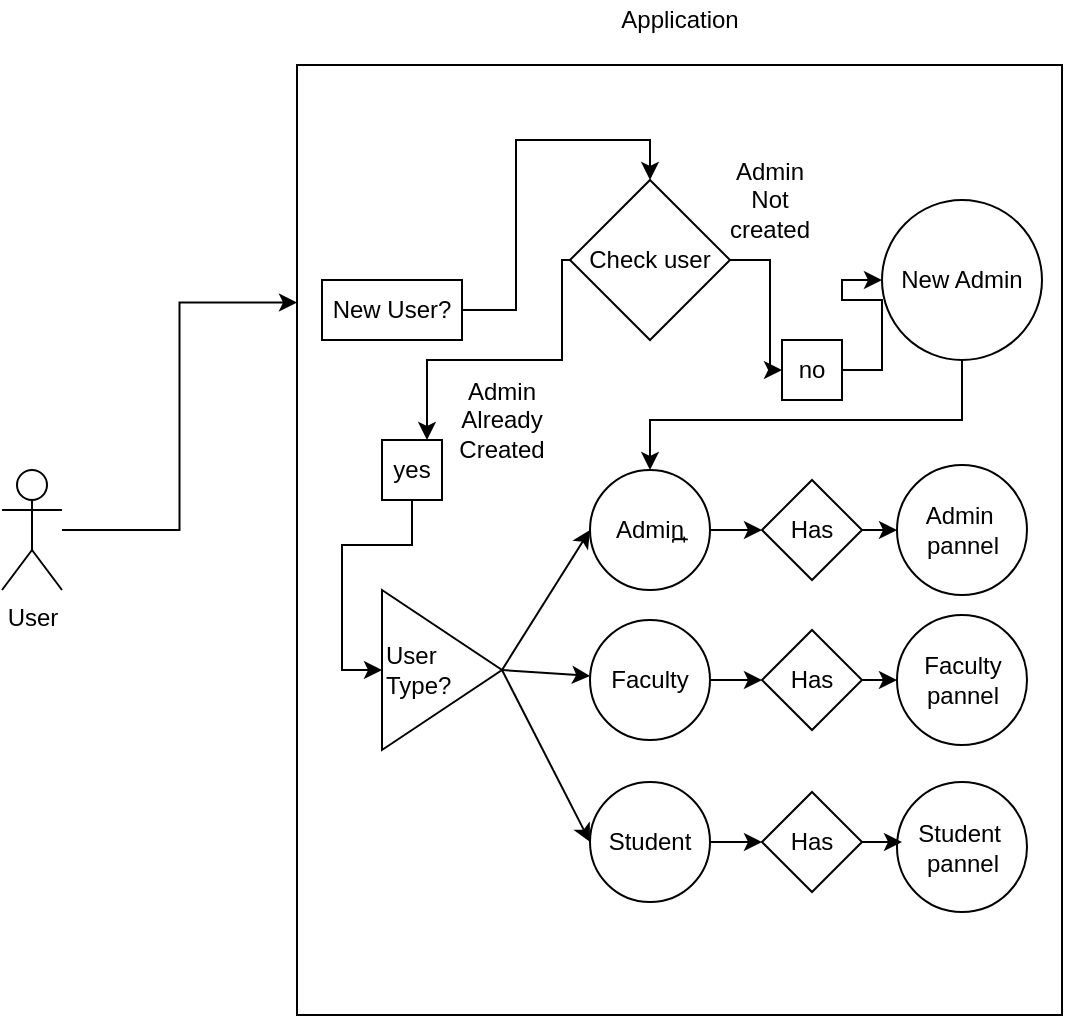 <mxfile version="15.3.8" type="github"><diagram id="rbG1sxvZhfaIDD84UBmc" name="Page-1"><mxGraphModel dx="969" dy="601" grid="1" gridSize="10" guides="1" tooltips="1" connect="1" arrows="1" fold="1" page="1" pageScale="1" pageWidth="827" pageHeight="1169" math="0" shadow="0"><root><mxCell id="0"/><mxCell id="1" parent="0"/><mxCell id="4PU7CX9_iumAhms8JahG-17" value="" style="edgeStyle=orthogonalEdgeStyle;rounded=0;orthogonalLoop=1;jettySize=auto;html=1;entryX=0.25;entryY=1;entryDx=0;entryDy=0;" edge="1" parent="1" source="4PU7CX9_iumAhms8JahG-1" target="4PU7CX9_iumAhms8JahG-2"><mxGeometry relative="1" as="geometry"><mxPoint x="200" y="305" as="targetPoint"/></mxGeometry></mxCell><mxCell id="4PU7CX9_iumAhms8JahG-1" value="User" style="shape=umlActor;verticalLabelPosition=bottom;verticalAlign=top;html=1;outlineConnect=0;" vertex="1" parent="1"><mxGeometry x="90" y="275" width="30" height="60" as="geometry"/></mxCell><mxCell id="4PU7CX9_iumAhms8JahG-2" value="t" style="rounded=0;whiteSpace=wrap;html=1;rotation=90;fillColor=none;" vertex="1" parent="1"><mxGeometry x="191.25" y="118.75" width="475" height="382.5" as="geometry"/></mxCell><mxCell id="4PU7CX9_iumAhms8JahG-13" value="" style="edgeStyle=orthogonalEdgeStyle;rounded=0;orthogonalLoop=1;jettySize=auto;html=1;" edge="1" parent="1" source="4PU7CX9_iumAhms8JahG-3" target="4PU7CX9_iumAhms8JahG-8"><mxGeometry relative="1" as="geometry"/></mxCell><mxCell id="4PU7CX9_iumAhms8JahG-3" value="Admin" style="ellipse;whiteSpace=wrap;html=1;aspect=fixed;fillColor=none;" vertex="1" parent="1"><mxGeometry x="384" y="275" width="60" height="60" as="geometry"/></mxCell><mxCell id="4PU7CX9_iumAhms8JahG-15" value="" style="edgeStyle=orthogonalEdgeStyle;rounded=0;orthogonalLoop=1;jettySize=auto;html=1;" edge="1" parent="1" source="4PU7CX9_iumAhms8JahG-5" target="4PU7CX9_iumAhms8JahG-10"><mxGeometry relative="1" as="geometry"/></mxCell><mxCell id="4PU7CX9_iumAhms8JahG-5" value="Student" style="ellipse;whiteSpace=wrap;html=1;aspect=fixed;fillColor=none;" vertex="1" parent="1"><mxGeometry x="384" y="431" width="60" height="60" as="geometry"/></mxCell><mxCell id="4PU7CX9_iumAhms8JahG-14" value="" style="edgeStyle=orthogonalEdgeStyle;rounded=0;orthogonalLoop=1;jettySize=auto;html=1;" edge="1" parent="1" source="4PU7CX9_iumAhms8JahG-6" target="4PU7CX9_iumAhms8JahG-9"><mxGeometry relative="1" as="geometry"/></mxCell><mxCell id="4PU7CX9_iumAhms8JahG-6" value="Faculty" style="ellipse;whiteSpace=wrap;html=1;aspect=fixed;fillColor=none;" vertex="1" parent="1"><mxGeometry x="384" y="350" width="60" height="60" as="geometry"/></mxCell><mxCell id="4PU7CX9_iumAhms8JahG-8" value="Has" style="rhombus;whiteSpace=wrap;html=1;fillColor=none;" vertex="1" parent="1"><mxGeometry x="470" y="280" width="50" height="50" as="geometry"/></mxCell><mxCell id="4PU7CX9_iumAhms8JahG-9" value="Has" style="rhombus;whiteSpace=wrap;html=1;fillColor=none;" vertex="1" parent="1"><mxGeometry x="470" y="355" width="50" height="50" as="geometry"/></mxCell><mxCell id="4PU7CX9_iumAhms8JahG-10" value="Has" style="rhombus;whiteSpace=wrap;html=1;fillColor=none;" vertex="1" parent="1"><mxGeometry x="470" y="436" width="50" height="50" as="geometry"/></mxCell><mxCell id="4PU7CX9_iumAhms8JahG-18" value="&lt;div&gt;&lt;span&gt;User&amp;nbsp;&lt;/span&gt;&lt;/div&gt;&lt;div&gt;&lt;span&gt;Type?&lt;/span&gt;&lt;/div&gt;" style="triangle;whiteSpace=wrap;html=1;fillColor=none;align=left;" vertex="1" parent="1"><mxGeometry x="280" y="335" width="60" height="80" as="geometry"/></mxCell><mxCell id="4PU7CX9_iumAhms8JahG-23" value="" style="endArrow=classic;html=1;exitX=1;exitY=0.5;exitDx=0;exitDy=0;entryX=0;entryY=0.5;entryDx=0;entryDy=0;" edge="1" parent="1" source="4PU7CX9_iumAhms8JahG-18" target="4PU7CX9_iumAhms8JahG-3"><mxGeometry width="50" height="50" relative="1" as="geometry"><mxPoint x="370" y="395" as="sourcePoint"/><mxPoint x="420" y="345" as="targetPoint"/></mxGeometry></mxCell><mxCell id="4PU7CX9_iumAhms8JahG-26" value="" style="endArrow=classic;html=1;exitX=1;exitY=0.5;exitDx=0;exitDy=0;entryX=0;entryY=0.5;entryDx=0;entryDy=0;" edge="1" parent="1" source="4PU7CX9_iumAhms8JahG-18" target="4PU7CX9_iumAhms8JahG-5"><mxGeometry width="50" height="50" relative="1" as="geometry"><mxPoint x="370" y="395" as="sourcePoint"/><mxPoint x="420" y="345" as="targetPoint"/></mxGeometry></mxCell><mxCell id="4PU7CX9_iumAhms8JahG-27" value="" style="endArrow=classic;html=1;exitX=1;exitY=0.5;exitDx=0;exitDy=0;" edge="1" parent="1" source="4PU7CX9_iumAhms8JahG-18" target="4PU7CX9_iumAhms8JahG-6"><mxGeometry width="50" height="50" relative="1" as="geometry"><mxPoint x="370" y="395" as="sourcePoint"/><mxPoint x="420" y="345" as="targetPoint"/></mxGeometry></mxCell><mxCell id="4PU7CX9_iumAhms8JahG-38" style="edgeStyle=orthogonalEdgeStyle;rounded=0;orthogonalLoop=1;jettySize=auto;html=1;entryX=0;entryY=0.5;entryDx=0;entryDy=0;exitX=1;exitY=0.5;exitDx=0;exitDy=0;" edge="1" parent="1" source="4PU7CX9_iumAhms8JahG-30" target="4PU7CX9_iumAhms8JahG-37"><mxGeometry relative="1" as="geometry"/></mxCell><mxCell id="4PU7CX9_iumAhms8JahG-39" style="edgeStyle=orthogonalEdgeStyle;rounded=0;orthogonalLoop=1;jettySize=auto;html=1;entryX=0.75;entryY=0;entryDx=0;entryDy=0;exitX=0;exitY=0.5;exitDx=0;exitDy=0;" edge="1" parent="1" source="4PU7CX9_iumAhms8JahG-30" target="4PU7CX9_iumAhms8JahG-36"><mxGeometry relative="1" as="geometry"><Array as="points"><mxPoint x="370" y="170"/><mxPoint x="370" y="220"/><mxPoint x="303" y="220"/></Array></mxGeometry></mxCell><mxCell id="4PU7CX9_iumAhms8JahG-30" value="Check user" style="rhombus;whiteSpace=wrap;html=1;fillColor=none;" vertex="1" parent="1"><mxGeometry x="374" y="130" width="80" height="80" as="geometry"/></mxCell><mxCell id="4PU7CX9_iumAhms8JahG-32" style="edgeStyle=orthogonalEdgeStyle;rounded=0;orthogonalLoop=1;jettySize=auto;html=1;entryX=0.5;entryY=0;entryDx=0;entryDy=0;" edge="1" parent="1" source="4PU7CX9_iumAhms8JahG-31" target="4PU7CX9_iumAhms8JahG-30"><mxGeometry relative="1" as="geometry"/></mxCell><mxCell id="4PU7CX9_iumAhms8JahG-31" value="New User?" style="rounded=0;whiteSpace=wrap;html=1;fillColor=none;" vertex="1" parent="1"><mxGeometry x="250" y="180" width="70" height="30" as="geometry"/></mxCell><mxCell id="4PU7CX9_iumAhms8JahG-42" style="edgeStyle=orthogonalEdgeStyle;rounded=0;orthogonalLoop=1;jettySize=auto;html=1;entryX=0;entryY=0.5;entryDx=0;entryDy=0;" edge="1" parent="1" source="4PU7CX9_iumAhms8JahG-36" target="4PU7CX9_iumAhms8JahG-18"><mxGeometry relative="1" as="geometry"/></mxCell><mxCell id="4PU7CX9_iumAhms8JahG-36" value="yes" style="whiteSpace=wrap;html=1;aspect=fixed;fillColor=none;" vertex="1" parent="1"><mxGeometry x="280" y="260" width="30" height="30" as="geometry"/></mxCell><mxCell id="4PU7CX9_iumAhms8JahG-44" style="edgeStyle=orthogonalEdgeStyle;rounded=0;orthogonalLoop=1;jettySize=auto;html=1;entryX=0;entryY=0.5;entryDx=0;entryDy=0;" edge="1" parent="1" source="4PU7CX9_iumAhms8JahG-37" target="4PU7CX9_iumAhms8JahG-43"><mxGeometry relative="1" as="geometry"/></mxCell><mxCell id="4PU7CX9_iumAhms8JahG-37" value="no" style="whiteSpace=wrap;html=1;aspect=fixed;fillColor=none;" vertex="1" parent="1"><mxGeometry x="480" y="210" width="30" height="30" as="geometry"/></mxCell><mxCell id="4PU7CX9_iumAhms8JahG-40" value="Admin Already Created" style="text;html=1;strokeColor=none;fillColor=none;align=center;verticalAlign=middle;whiteSpace=wrap;rounded=0;" vertex="1" parent="1"><mxGeometry x="320" y="240" width="40" height="20" as="geometry"/></mxCell><mxCell id="4PU7CX9_iumAhms8JahG-41" value="Admin Not created" style="text;html=1;strokeColor=none;fillColor=none;align=center;verticalAlign=middle;whiteSpace=wrap;rounded=0;" vertex="1" parent="1"><mxGeometry x="454" y="130" width="40" height="20" as="geometry"/></mxCell><mxCell id="4PU7CX9_iumAhms8JahG-45" style="edgeStyle=orthogonalEdgeStyle;rounded=0;orthogonalLoop=1;jettySize=auto;html=1;" edge="1" parent="1" source="4PU7CX9_iumAhms8JahG-43" target="4PU7CX9_iumAhms8JahG-3"><mxGeometry relative="1" as="geometry"><Array as="points"><mxPoint x="570" y="250"/><mxPoint x="414" y="250"/></Array></mxGeometry></mxCell><mxCell id="4PU7CX9_iumAhms8JahG-43" value="New Admin" style="ellipse;whiteSpace=wrap;html=1;aspect=fixed;fillColor=none;" vertex="1" parent="1"><mxGeometry x="530" y="140" width="80" height="80" as="geometry"/></mxCell><mxCell id="4PU7CX9_iumAhms8JahG-46" value="Admin&amp;nbsp;&lt;br&gt;pannel" style="ellipse;whiteSpace=wrap;html=1;aspect=fixed;fillColor=none;" vertex="1" parent="1"><mxGeometry x="537.5" y="272.5" width="65" height="65" as="geometry"/></mxCell><mxCell id="4PU7CX9_iumAhms8JahG-47" value="Faculty&lt;br&gt;pannel" style="ellipse;whiteSpace=wrap;html=1;aspect=fixed;fillColor=none;" vertex="1" parent="1"><mxGeometry x="537.5" y="347.5" width="65" height="65" as="geometry"/></mxCell><mxCell id="4PU7CX9_iumAhms8JahG-48" value="Student&amp;nbsp;&lt;br&gt;pannel" style="ellipse;whiteSpace=wrap;html=1;aspect=fixed;fillColor=none;" vertex="1" parent="1"><mxGeometry x="537.5" y="431" width="65" height="65" as="geometry"/></mxCell><mxCell id="4PU7CX9_iumAhms8JahG-50" value="" style="endArrow=classic;html=1;exitX=1;exitY=0.5;exitDx=0;exitDy=0;entryX=0;entryY=0.5;entryDx=0;entryDy=0;" edge="1" parent="1" source="4PU7CX9_iumAhms8JahG-8" target="4PU7CX9_iumAhms8JahG-46"><mxGeometry width="50" height="50" relative="1" as="geometry"><mxPoint x="340" y="350" as="sourcePoint"/><mxPoint x="390" y="300" as="targetPoint"/></mxGeometry></mxCell><mxCell id="4PU7CX9_iumAhms8JahG-51" value="" style="endArrow=classic;html=1;exitX=1;exitY=0.5;exitDx=0;exitDy=0;entryX=0;entryY=0.5;entryDx=0;entryDy=0;" edge="1" parent="1" source="4PU7CX9_iumAhms8JahG-9" target="4PU7CX9_iumAhms8JahG-47"><mxGeometry width="50" height="50" relative="1" as="geometry"><mxPoint x="530.0" y="315" as="sourcePoint"/><mxPoint x="547.5" y="315" as="targetPoint"/></mxGeometry></mxCell><mxCell id="4PU7CX9_iumAhms8JahG-52" value="" style="endArrow=classic;html=1;exitX=1;exitY=0.5;exitDx=0;exitDy=0;" edge="1" parent="1" source="4PU7CX9_iumAhms8JahG-10"><mxGeometry width="50" height="50" relative="1" as="geometry"><mxPoint x="540.0" y="325" as="sourcePoint"/><mxPoint x="540" y="461" as="targetPoint"/></mxGeometry></mxCell><mxCell id="4PU7CX9_iumAhms8JahG-53" value="Application" style="text;html=1;strokeColor=none;fillColor=none;align=center;verticalAlign=middle;whiteSpace=wrap;rounded=0;" vertex="1" parent="1"><mxGeometry x="408.75" y="40" width="40" height="20" as="geometry"/></mxCell></root></mxGraphModel></diagram></mxfile>